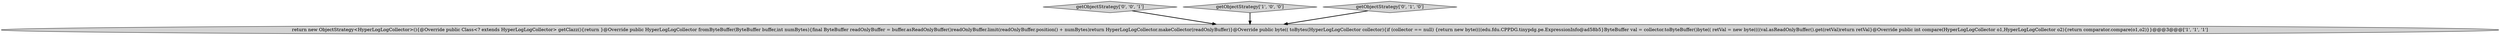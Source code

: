 digraph {
3 [style = filled, label = "getObjectStrategy['0', '0', '1']", fillcolor = lightgray, shape = diamond image = "AAA0AAABBB3BBB"];
1 [style = filled, label = "getObjectStrategy['1', '0', '0']", fillcolor = lightgray, shape = diamond image = "AAA0AAABBB1BBB"];
0 [style = filled, label = "return new ObjectStrategy<HyperLogLogCollector>(){@Override public Class<? extends HyperLogLogCollector> getClazz(){return }@Override public HyperLogLogCollector fromByteBuffer(ByteBuffer buffer,int numBytes){final ByteBuffer readOnlyBuffer = buffer.asReadOnlyBuffer()readOnlyBuffer.limit(readOnlyBuffer.position() + numBytes)return HyperLogLogCollector.makeCollector(readOnlyBuffer)}@Override public byte(( toBytes(HyperLogLogCollector collector){if (collector == null) {return new byte((((edu.fdu.CPPDG.tinypdg.pe.ExpressionInfo@ad58b5}ByteBuffer val = collector.toByteBuffer()byte(( retVal = new byte((((val.asReadOnlyBuffer().get(retVal)return retVal}@Override public int compare(HyperLogLogCollector o1,HyperLogLogCollector o2){return comparator.compare(o1,o2)}}@@@3@@@['1', '1', '1']", fillcolor = lightgray, shape = ellipse image = "AAA0AAABBB1BBB"];
2 [style = filled, label = "getObjectStrategy['0', '1', '0']", fillcolor = lightgray, shape = diamond image = "AAA0AAABBB2BBB"];
2->0 [style = bold, label=""];
3->0 [style = bold, label=""];
1->0 [style = bold, label=""];
}
